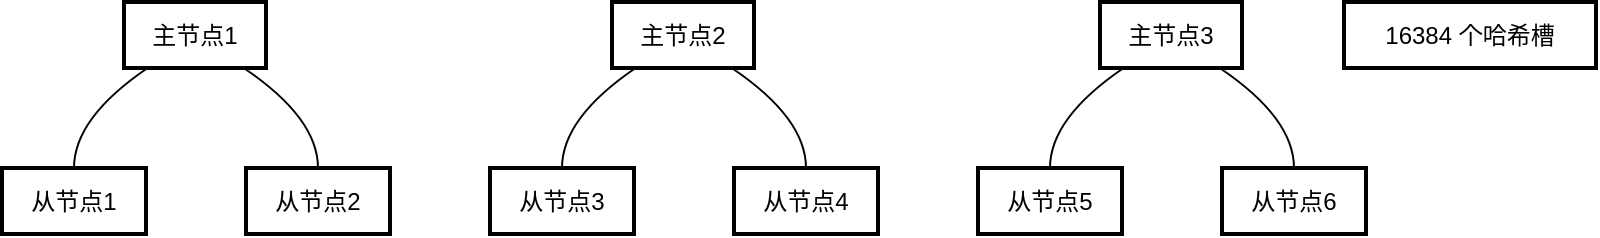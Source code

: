 <mxfile version="24.6.3" type="github">
  <diagram name="第 1 页" id="Cu1COyaI0SZhT9thVV55">
    <mxGraphModel>
      <root>
        <mxCell id="0" />
        <mxCell id="1" parent="0" />
        <mxCell id="2" value="主节点1" style="whiteSpace=wrap;strokeWidth=2;" vertex="1" parent="1">
          <mxGeometry x="61" width="71" height="33" as="geometry" />
        </mxCell>
        <mxCell id="3" value="从节点1" style="whiteSpace=wrap;strokeWidth=2;" vertex="1" parent="1">
          <mxGeometry y="83" width="72" height="33" as="geometry" />
        </mxCell>
        <mxCell id="4" value="从节点2" style="whiteSpace=wrap;strokeWidth=2;" vertex="1" parent="1">
          <mxGeometry x="122" y="83" width="72" height="33" as="geometry" />
        </mxCell>
        <mxCell id="5" value="主节点2" style="whiteSpace=wrap;strokeWidth=2;" vertex="1" parent="1">
          <mxGeometry x="305" width="71" height="33" as="geometry" />
        </mxCell>
        <mxCell id="6" value="从节点3" style="whiteSpace=wrap;strokeWidth=2;" vertex="1" parent="1">
          <mxGeometry x="244" y="83" width="72" height="33" as="geometry" />
        </mxCell>
        <mxCell id="7" value="从节点4" style="whiteSpace=wrap;strokeWidth=2;" vertex="1" parent="1">
          <mxGeometry x="366" y="83" width="72" height="33" as="geometry" />
        </mxCell>
        <mxCell id="8" value="主节点3" style="whiteSpace=wrap;strokeWidth=2;" vertex="1" parent="1">
          <mxGeometry x="549" width="71" height="33" as="geometry" />
        </mxCell>
        <mxCell id="9" value="从节点5" style="whiteSpace=wrap;strokeWidth=2;" vertex="1" parent="1">
          <mxGeometry x="488" y="83" width="72" height="33" as="geometry" />
        </mxCell>
        <mxCell id="10" value="从节点6" style="whiteSpace=wrap;strokeWidth=2;" vertex="1" parent="1">
          <mxGeometry x="610" y="83" width="72" height="33" as="geometry" />
        </mxCell>
        <mxCell id="11" value="16384 个哈希槽" style="whiteSpace=wrap;strokeWidth=2;" vertex="1" parent="1">
          <mxGeometry x="671" width="126" height="33" as="geometry" />
        </mxCell>
        <mxCell id="12" value="" style="curved=1;startArrow=none;endArrow=none;exitX=0.16;exitY=1.01;entryX=0.5;entryY=0.01;" edge="1" parent="1" source="2" target="3">
          <mxGeometry relative="1" as="geometry">
            <Array as="points">
              <mxPoint x="36" y="58" />
            </Array>
          </mxGeometry>
        </mxCell>
        <mxCell id="13" value="" style="curved=1;startArrow=none;endArrow=none;exitX=0.85;exitY=1.01;entryX=0.5;entryY=0.01;" edge="1" parent="1" source="2" target="4">
          <mxGeometry relative="1" as="geometry">
            <Array as="points">
              <mxPoint x="158" y="58" />
            </Array>
          </mxGeometry>
        </mxCell>
        <mxCell id="14" value="" style="curved=1;startArrow=none;endArrow=none;exitX=0.16;exitY=1.01;entryX=0.5;entryY=0.01;" edge="1" parent="1" source="5" target="6">
          <mxGeometry relative="1" as="geometry">
            <Array as="points">
              <mxPoint x="280" y="58" />
            </Array>
          </mxGeometry>
        </mxCell>
        <mxCell id="15" value="" style="curved=1;startArrow=none;endArrow=none;exitX=0.85;exitY=1.01;entryX=0.5;entryY=0.01;" edge="1" parent="1" source="5" target="7">
          <mxGeometry relative="1" as="geometry">
            <Array as="points">
              <mxPoint x="402" y="58" />
            </Array>
          </mxGeometry>
        </mxCell>
        <mxCell id="16" value="" style="curved=1;startArrow=none;endArrow=none;exitX=0.16;exitY=1.01;entryX=0.5;entryY=0.01;" edge="1" parent="1" source="8" target="9">
          <mxGeometry relative="1" as="geometry">
            <Array as="points">
              <mxPoint x="524" y="58" />
            </Array>
          </mxGeometry>
        </mxCell>
        <mxCell id="17" value="" style="curved=1;startArrow=none;endArrow=none;exitX=0.85;exitY=1.01;entryX=0.5;entryY=0.01;" edge="1" parent="1" source="8" target="10">
          <mxGeometry relative="1" as="geometry">
            <Array as="points">
              <mxPoint x="646" y="58" />
            </Array>
          </mxGeometry>
        </mxCell>
      </root>
    </mxGraphModel>
  </diagram>
</mxfile>
